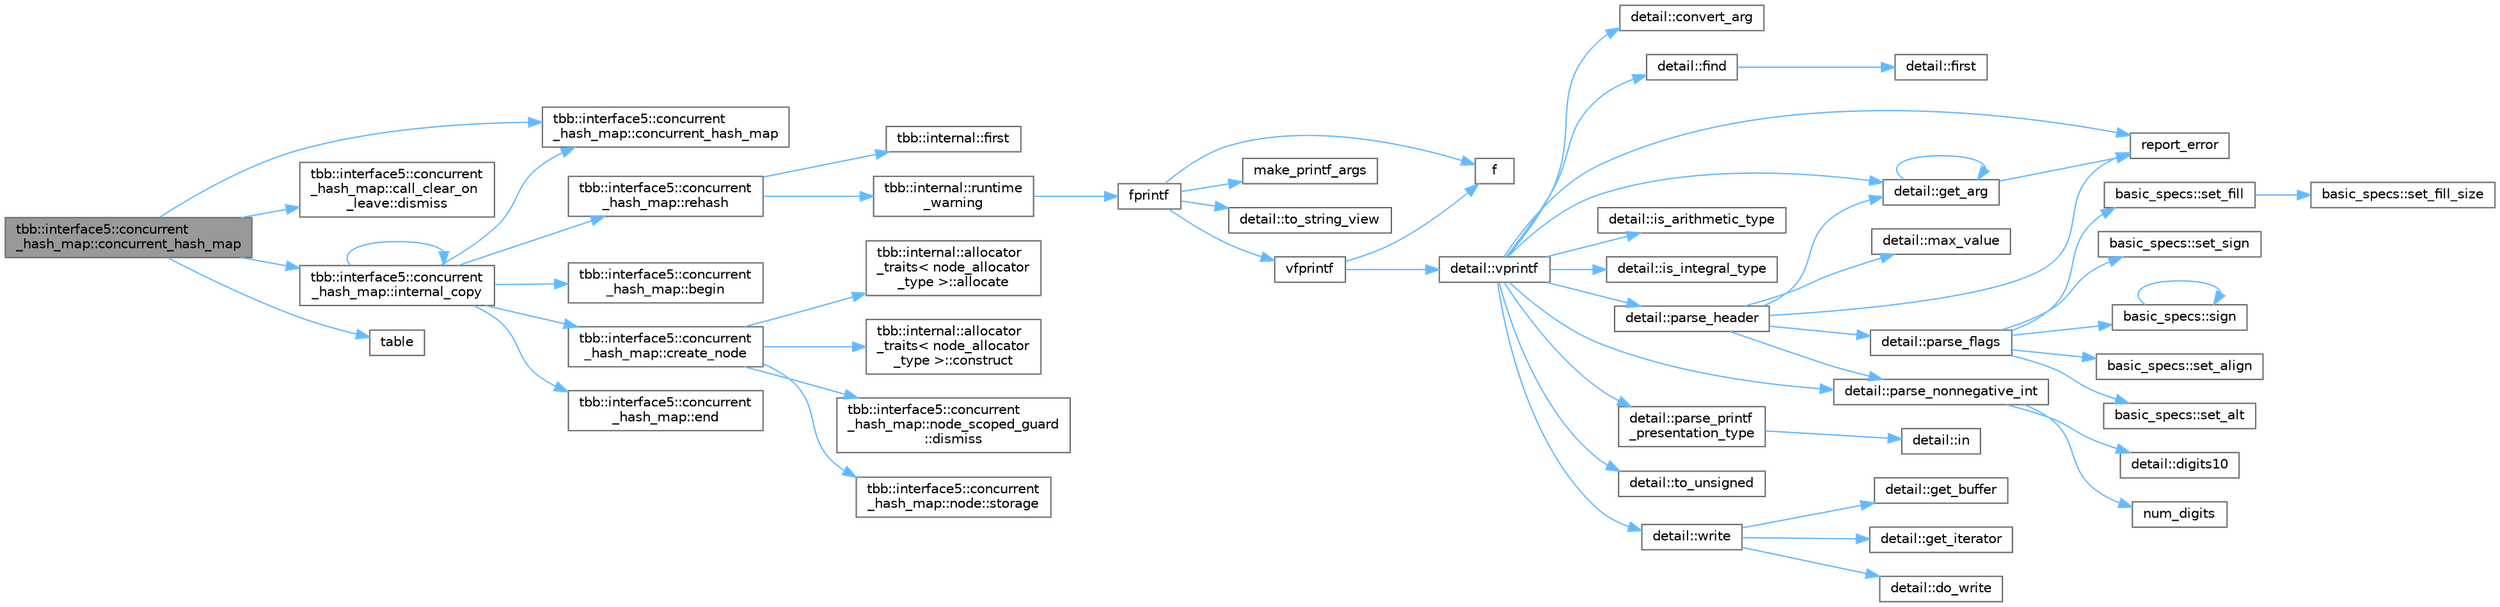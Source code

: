 digraph "tbb::interface5::concurrent_hash_map::concurrent_hash_map"
{
 // LATEX_PDF_SIZE
  bgcolor="transparent";
  edge [fontname=Helvetica,fontsize=10,labelfontname=Helvetica,labelfontsize=10];
  node [fontname=Helvetica,fontsize=10,shape=box,height=0.2,width=0.4];
  rankdir="LR";
  Node1 [id="Node000001",label="tbb::interface5::concurrent\l_hash_map::concurrent_hash_map",height=0.2,width=0.4,color="gray40", fillcolor="grey60", style="filled", fontcolor="black",tooltip=" "];
  Node1 -> Node2 [id="edge56_Node000001_Node000002",color="steelblue1",style="solid",tooltip=" "];
  Node2 [id="Node000002",label="tbb::interface5::concurrent\l_hash_map::concurrent_hash_map",height=0.2,width=0.4,color="grey40", fillcolor="white", style="filled",URL="$classtbb_1_1interface5_1_1concurrent__hash__map.html#a4099225948ab299cf7abc43ec8c8c504",tooltip="Construct empty table."];
  Node1 -> Node3 [id="edge57_Node000001_Node000003",color="steelblue1",style="solid",tooltip=" "];
  Node3 [id="Node000003",label="tbb::interface5::concurrent\l_hash_map::call_clear_on\l_leave::dismiss",height=0.2,width=0.4,color="grey40", fillcolor="white", style="filled",URL="$structtbb_1_1interface5_1_1concurrent__hash__map_1_1call__clear__on__leave.html#ae3db544acd85683408c5e77ab29b3c7b",tooltip=" "];
  Node1 -> Node4 [id="edge58_Node000001_Node000004",color="steelblue1",style="solid",tooltip=" "];
  Node4 [id="Node000004",label="tbb::interface5::concurrent\l_hash_map::internal_copy",height=0.2,width=0.4,color="grey40", fillcolor="white", style="filled",URL="$classtbb_1_1interface5_1_1concurrent__hash__map.html#a0bc3593f82b3b4f9839fc051780212ab",tooltip="Copy \"source\" to *this, where *this must start out empty."];
  Node4 -> Node5 [id="edge59_Node000004_Node000005",color="steelblue1",style="solid",tooltip=" "];
  Node5 [id="Node000005",label="tbb::interface5::concurrent\l_hash_map::begin",height=0.2,width=0.4,color="grey40", fillcolor="white", style="filled",URL="$classtbb_1_1interface5_1_1concurrent__hash__map.html#a5c999351f9b8ab78c61ce487d27ceb2d",tooltip=" "];
  Node4 -> Node2 [id="edge60_Node000004_Node000002",color="steelblue1",style="solid",tooltip=" "];
  Node4 -> Node6 [id="edge61_Node000004_Node000006",color="steelblue1",style="solid",tooltip=" "];
  Node6 [id="Node000006",label="tbb::interface5::concurrent\l_hash_map::create_node",height=0.2,width=0.4,color="grey40", fillcolor="white", style="filled",URL="$classtbb_1_1interface5_1_1concurrent__hash__map.html#a33ee815d577d60151e2f39cddb44132f",tooltip=" "];
  Node6 -> Node7 [id="edge62_Node000006_Node000007",color="steelblue1",style="solid",tooltip=" "];
  Node7 [id="Node000007",label="tbb::internal::allocator\l_traits\< node_allocator\l_type \>::allocate",height=0.2,width=0.4,color="grey40", fillcolor="white", style="filled",URL="$structtbb_1_1internal_1_1allocator__traits.html#a1a8dd26b54ba4721f31522c15fb7e086",tooltip=" "];
  Node6 -> Node8 [id="edge63_Node000006_Node000008",color="steelblue1",style="solid",tooltip=" "];
  Node8 [id="Node000008",label="tbb::internal::allocator\l_traits\< node_allocator\l_type \>::construct",height=0.2,width=0.4,color="grey40", fillcolor="white", style="filled",URL="$structtbb_1_1internal_1_1allocator__traits.html#a09f0e1c1ba35a5d9933808e593f936dd",tooltip=" "];
  Node6 -> Node9 [id="edge64_Node000006_Node000009",color="steelblue1",style="solid",tooltip=" "];
  Node9 [id="Node000009",label="tbb::interface5::concurrent\l_hash_map::node_scoped_guard\l::dismiss",height=0.2,width=0.4,color="grey40", fillcolor="white", style="filled",URL="$structtbb_1_1interface5_1_1concurrent__hash__map_1_1node__scoped__guard.html#a9ff6e5bea945bb7f3e6ecf8eb26adc58",tooltip=" "];
  Node6 -> Node10 [id="edge65_Node000006_Node000010",color="steelblue1",style="solid",tooltip=" "];
  Node10 [id="Node000010",label="tbb::interface5::concurrent\l_hash_map::node::storage",height=0.2,width=0.4,color="grey40", fillcolor="white", style="filled",URL="$classtbb_1_1interface5_1_1concurrent__hash__map_1_1node.html#a0ee3aee871741251c401546f5ace2583",tooltip=" "];
  Node4 -> Node11 [id="edge66_Node000004_Node000011",color="steelblue1",style="solid",tooltip=" "];
  Node11 [id="Node000011",label="tbb::interface5::concurrent\l_hash_map::end",height=0.2,width=0.4,color="grey40", fillcolor="white", style="filled",URL="$classtbb_1_1interface5_1_1concurrent__hash__map.html#a642a53f457a71c5529076535e15e6c7c",tooltip=" "];
  Node4 -> Node4 [id="edge67_Node000004_Node000004",color="steelblue1",style="solid",tooltip=" "];
  Node4 -> Node12 [id="edge68_Node000004_Node000012",color="steelblue1",style="solid",tooltip=" "];
  Node12 [id="Node000012",label="tbb::interface5::concurrent\l_hash_map::rehash",height=0.2,width=0.4,color="grey40", fillcolor="white", style="filled",URL="$classtbb_1_1interface5_1_1concurrent__hash__map.html#adf1fa9470c605731063e5949f0418eb7",tooltip="Rehashes and optionally resizes the whole table."];
  Node12 -> Node13 [id="edge69_Node000012_Node000013",color="steelblue1",style="solid",tooltip=" "];
  Node13 [id="Node000013",label="tbb::internal::first",height=0.2,width=0.4,color="grey40", fillcolor="white", style="filled",URL="$namespacetbb_1_1internal.html#ab9f93f2f0b5a50bfec5f8ebbfbe9b9db",tooltip=" "];
  Node12 -> Node14 [id="edge70_Node000012_Node000014",color="steelblue1",style="solid",tooltip=" "];
  Node14 [id="Node000014",label="tbb::internal::runtime\l_warning",height=0.2,width=0.4,color="grey40", fillcolor="white", style="filled",URL="$namespacetbb_1_1internal.html#a0ddf43033695d442c64c4a44f6d6c211",tooltip="Report a runtime warning."];
  Node14 -> Node15 [id="edge71_Node000014_Node000015",color="steelblue1",style="solid",tooltip=" "];
  Node15 [id="Node000015",label="fprintf",height=0.2,width=0.4,color="grey40", fillcolor="white", style="filled",URL="$printf_8h.html#a9f315126362cae9675de1642105e631e",tooltip=" "];
  Node15 -> Node16 [id="edge72_Node000015_Node000016",color="steelblue1",style="solid",tooltip=" "];
  Node16 [id="Node000016",label="f",height=0.2,width=0.4,color="grey40", fillcolor="white", style="filled",URL="$cxx11__tensor__map_8cpp.html#a7f507fea02198f6cb81c86640c7b1a4e",tooltip=" "];
  Node15 -> Node17 [id="edge73_Node000015_Node000017",color="steelblue1",style="solid",tooltip=" "];
  Node17 [id="Node000017",label="make_printf_args",height=0.2,width=0.4,color="grey40", fillcolor="white", style="filled",URL="$printf_8h.html#a27dcc0efcda04388971dbea3c875f122",tooltip=" "];
  Node15 -> Node18 [id="edge74_Node000015_Node000018",color="steelblue1",style="solid",tooltip=" "];
  Node18 [id="Node000018",label="detail::to_string_view",height=0.2,width=0.4,color="grey40", fillcolor="white", style="filled",URL="$namespacedetail.html#abeae79fa3e1eded2d8fbd56cc9f0960e",tooltip=" "];
  Node15 -> Node19 [id="edge75_Node000015_Node000019",color="steelblue1",style="solid",tooltip=" "];
  Node19 [id="Node000019",label="vfprintf",height=0.2,width=0.4,color="grey40", fillcolor="white", style="filled",URL="$printf_8h.html#abb30aad964fc771fb52cf3ad88649df2",tooltip=" "];
  Node19 -> Node16 [id="edge76_Node000019_Node000016",color="steelblue1",style="solid",tooltip=" "];
  Node19 -> Node20 [id="edge77_Node000019_Node000020",color="steelblue1",style="solid",tooltip=" "];
  Node20 [id="Node000020",label="detail::vprintf",height=0.2,width=0.4,color="grey40", fillcolor="white", style="filled",URL="$namespacedetail.html#a1c8c2218e4c822aa8f743fb9c573717f",tooltip=" "];
  Node20 -> Node21 [id="edge78_Node000020_Node000021",color="steelblue1",style="solid",tooltip=" "];
  Node21 [id="Node000021",label="detail::convert_arg",height=0.2,width=0.4,color="grey40", fillcolor="white", style="filled",URL="$namespacedetail.html#a03c11572c9a664266d6925f327dec7f3",tooltip=" "];
  Node20 -> Node22 [id="edge79_Node000020_Node000022",color="steelblue1",style="solid",tooltip=" "];
  Node22 [id="Node000022",label="detail::find",height=0.2,width=0.4,color="grey40", fillcolor="white", style="filled",URL="$namespacedetail.html#a6b71952fab3dc32f3edb2c3e9811d8d9",tooltip=" "];
  Node22 -> Node23 [id="edge80_Node000022_Node000023",color="steelblue1",style="solid",tooltip=" "];
  Node23 [id="Node000023",label="detail::first",height=0.2,width=0.4,color="grey40", fillcolor="white", style="filled",URL="$namespacedetail.html#a02319a3deb124802b88b61f85987df5e",tooltip=" "];
  Node20 -> Node24 [id="edge81_Node000020_Node000024",color="steelblue1",style="solid",tooltip=" "];
  Node24 [id="Node000024",label="detail::get_arg",height=0.2,width=0.4,color="grey40", fillcolor="white", style="filled",URL="$namespacedetail.html#a342ef250e45bd09b2ef666b6fae1c355",tooltip=" "];
  Node24 -> Node24 [id="edge82_Node000024_Node000024",color="steelblue1",style="solid",tooltip=" "];
  Node24 -> Node25 [id="edge83_Node000024_Node000025",color="steelblue1",style="solid",tooltip=" "];
  Node25 [id="Node000025",label="report_error",height=0.2,width=0.4,color="grey40", fillcolor="white", style="filled",URL="$format-inl_8h.html#a5555893692b00b61b3886349332fd01f",tooltip=" "];
  Node20 -> Node26 [id="edge84_Node000020_Node000026",color="steelblue1",style="solid",tooltip=" "];
  Node26 [id="Node000026",label="detail::is_arithmetic_type",height=0.2,width=0.4,color="grey40", fillcolor="white", style="filled",URL="$namespacedetail.html#a802c50a56a3495fdab6020b375ba1389",tooltip=" "];
  Node20 -> Node27 [id="edge85_Node000020_Node000027",color="steelblue1",style="solid",tooltip=" "];
  Node27 [id="Node000027",label="detail::is_integral_type",height=0.2,width=0.4,color="grey40", fillcolor="white", style="filled",URL="$namespacedetail.html#a2a60f8d1bee41b803f43fc42b707b5d1",tooltip=" "];
  Node20 -> Node28 [id="edge86_Node000020_Node000028",color="steelblue1",style="solid",tooltip=" "];
  Node28 [id="Node000028",label="detail::parse_header",height=0.2,width=0.4,color="grey40", fillcolor="white", style="filled",URL="$namespacedetail.html#afc9d93e58b8edb8077f8bc8eee7f4035",tooltip=" "];
  Node28 -> Node24 [id="edge87_Node000028_Node000024",color="steelblue1",style="solid",tooltip=" "];
  Node28 -> Node29 [id="edge88_Node000028_Node000029",color="steelblue1",style="solid",tooltip=" "];
  Node29 [id="Node000029",label="detail::max_value",height=0.2,width=0.4,color="grey40", fillcolor="white", style="filled",URL="$namespacedetail.html#a45c2130c44ebe54179eafcee3cda2bfb",tooltip=" "];
  Node28 -> Node30 [id="edge89_Node000028_Node000030",color="steelblue1",style="solid",tooltip=" "];
  Node30 [id="Node000030",label="detail::parse_flags",height=0.2,width=0.4,color="grey40", fillcolor="white", style="filled",URL="$namespacedetail.html#a4213daed116a37e1767881da51238261",tooltip=" "];
  Node30 -> Node31 [id="edge90_Node000030_Node000031",color="steelblue1",style="solid",tooltip=" "];
  Node31 [id="Node000031",label="basic_specs::set_align",height=0.2,width=0.4,color="grey40", fillcolor="white", style="filled",URL="$classbasic__specs.html#ad73b6f854341aaabc744bf54e6ea6af6",tooltip=" "];
  Node30 -> Node32 [id="edge91_Node000030_Node000032",color="steelblue1",style="solid",tooltip=" "];
  Node32 [id="Node000032",label="basic_specs::set_alt",height=0.2,width=0.4,color="grey40", fillcolor="white", style="filled",URL="$classbasic__specs.html#a5f10314706a8a3d579f882f30d283b61",tooltip=" "];
  Node30 -> Node33 [id="edge92_Node000030_Node000033",color="steelblue1",style="solid",tooltip=" "];
  Node33 [id="Node000033",label="basic_specs::set_fill",height=0.2,width=0.4,color="grey40", fillcolor="white", style="filled",URL="$classbasic__specs.html#a1600987fb39fed5dfdac21b218061a9e",tooltip=" "];
  Node33 -> Node34 [id="edge93_Node000033_Node000034",color="steelblue1",style="solid",tooltip=" "];
  Node34 [id="Node000034",label="basic_specs::set_fill_size",height=0.2,width=0.4,color="grey40", fillcolor="white", style="filled",URL="$classbasic__specs.html#a4b36db5ad1e38169bd6653635d5e69cd",tooltip=" "];
  Node30 -> Node35 [id="edge94_Node000030_Node000035",color="steelblue1",style="solid",tooltip=" "];
  Node35 [id="Node000035",label="basic_specs::set_sign",height=0.2,width=0.4,color="grey40", fillcolor="white", style="filled",URL="$classbasic__specs.html#a7020ec66ba6918727e4102567c5c731a",tooltip=" "];
  Node30 -> Node36 [id="edge95_Node000030_Node000036",color="steelblue1",style="solid",tooltip=" "];
  Node36 [id="Node000036",label="basic_specs::sign",height=0.2,width=0.4,color="grey40", fillcolor="white", style="filled",URL="$classbasic__specs.html#a380e6ff33a8ae05e3ef479bf95696ad2",tooltip=" "];
  Node36 -> Node36 [id="edge96_Node000036_Node000036",color="steelblue1",style="solid",tooltip=" "];
  Node28 -> Node37 [id="edge97_Node000028_Node000037",color="steelblue1",style="solid",tooltip=" "];
  Node37 [id="Node000037",label="detail::parse_nonnegative_int",height=0.2,width=0.4,color="grey40", fillcolor="white", style="filled",URL="$namespacedetail.html#a338caba782225e115a9902d4d0835f5f",tooltip=" "];
  Node37 -> Node38 [id="edge98_Node000037_Node000038",color="steelblue1",style="solid",tooltip=" "];
  Node38 [id="Node000038",label="detail::digits10",height=0.2,width=0.4,color="grey40", fillcolor="white", style="filled",URL="$namespacedetail.html#a3a043db05db2d07deb2d98ba2d04b4eb",tooltip=" "];
  Node37 -> Node39 [id="edge99_Node000037_Node000039",color="steelblue1",style="solid",tooltip=" "];
  Node39 [id="Node000039",label="num_digits",height=0.2,width=0.4,color="grey40", fillcolor="white", style="filled",URL="$_sequence_8c.html#aa16e8c03d098498ad9c8839cf2c48044",tooltip=" "];
  Node28 -> Node25 [id="edge100_Node000028_Node000025",color="steelblue1",style="solid",tooltip=" "];
  Node20 -> Node37 [id="edge101_Node000020_Node000037",color="steelblue1",style="solid",tooltip=" "];
  Node20 -> Node40 [id="edge102_Node000020_Node000040",color="steelblue1",style="solid",tooltip=" "];
  Node40 [id="Node000040",label="detail::parse_printf\l_presentation_type",height=0.2,width=0.4,color="grey40", fillcolor="white", style="filled",URL="$namespacedetail.html#aa2cb095169b23e3a66260ad7078f44cc",tooltip=" "];
  Node40 -> Node41 [id="edge103_Node000040_Node000041",color="steelblue1",style="solid",tooltip=" "];
  Node41 [id="Node000041",label="detail::in",height=0.2,width=0.4,color="grey40", fillcolor="white", style="filled",URL="$namespacedetail.html#a52a5e2ed06c229dcf95ea5c46d48d05e",tooltip=" "];
  Node20 -> Node25 [id="edge104_Node000020_Node000025",color="steelblue1",style="solid",tooltip=" "];
  Node20 -> Node42 [id="edge105_Node000020_Node000042",color="steelblue1",style="solid",tooltip=" "];
  Node42 [id="Node000042",label="detail::to_unsigned",height=0.2,width=0.4,color="grey40", fillcolor="white", style="filled",URL="$namespacedetail.html#a4855e668246c731a97484efc329f2aac",tooltip=" "];
  Node20 -> Node43 [id="edge106_Node000020_Node000043",color="steelblue1",style="solid",tooltip=" "];
  Node43 [id="Node000043",label="detail::write",height=0.2,width=0.4,color="grey40", fillcolor="white", style="filled",URL="$namespacedetail.html#a29dacf26eedc9e3575fb57329a5ca0a3",tooltip=" "];
  Node43 -> Node44 [id="edge107_Node000043_Node000044",color="steelblue1",style="solid",tooltip=" "];
  Node44 [id="Node000044",label="detail::do_write",height=0.2,width=0.4,color="grey40", fillcolor="white", style="filled",URL="$namespacedetail.html#a5007cc441bd246a9096070c10d1ea683",tooltip=" "];
  Node43 -> Node45 [id="edge108_Node000043_Node000045",color="steelblue1",style="solid",tooltip=" "];
  Node45 [id="Node000045",label="detail::get_buffer",height=0.2,width=0.4,color="grey40", fillcolor="white", style="filled",URL="$namespacedetail.html#ad803bb19df422bc4c4f92d75c7564437",tooltip=" "];
  Node43 -> Node46 [id="edge109_Node000043_Node000046",color="steelblue1",style="solid",tooltip=" "];
  Node46 [id="Node000046",label="detail::get_iterator",height=0.2,width=0.4,color="grey40", fillcolor="white", style="filled",URL="$namespacedetail.html#a05e3e231207d3f28f83261c2e7ad2fe5",tooltip=" "];
  Node1 -> Node47 [id="edge110_Node000001_Node000047",color="steelblue1",style="solid",tooltip=" "];
  Node47 [id="Node000047",label="table",height=0.2,width=0.4,color="grey40", fillcolor="white", style="filled",URL="$_tutorial___advanced_initialization___lin_spaced_8cpp.html#a6d7f0e87f8aa44936feb21fa94981cf9",tooltip=" "];
}
